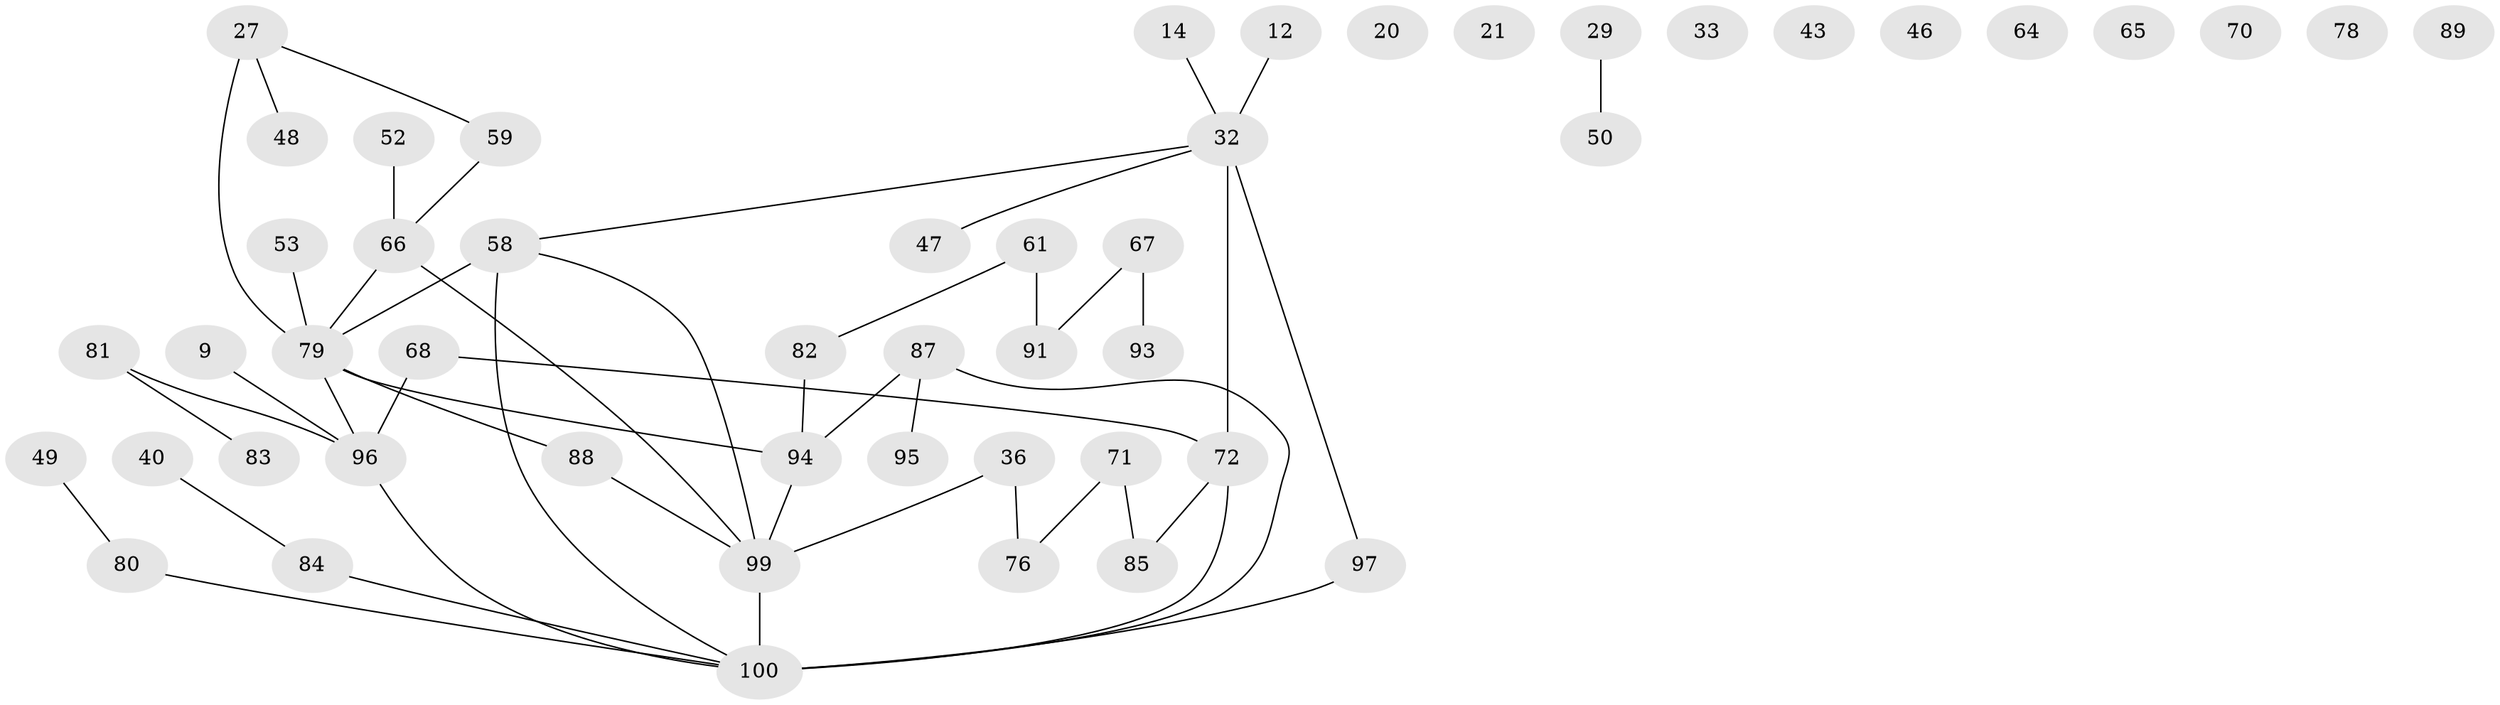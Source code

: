 // original degree distribution, {1: 0.27, 3: 0.21, 4: 0.09, 2: 0.27, 5: 0.04, 0: 0.07, 6: 0.05}
// Generated by graph-tools (version 1.1) at 2025/39/03/09/25 04:39:29]
// undirected, 50 vertices, 49 edges
graph export_dot {
graph [start="1"]
  node [color=gray90,style=filled];
  9;
  12;
  14;
  20 [super="+11"];
  21;
  27 [super="+5"];
  29;
  32 [super="+8+7"];
  33;
  36;
  40;
  43;
  46 [super="+13"];
  47;
  48;
  49;
  50;
  52;
  53;
  58 [super="+37+55"];
  59;
  61;
  64;
  65;
  66 [super="+26"];
  67;
  68 [super="+25+39+62"];
  70;
  71;
  72 [super="+2+23"];
  76;
  78 [super="+3"];
  79 [super="+69+77"];
  80 [super="+28"];
  81;
  82 [super="+1"];
  83;
  84;
  85;
  87 [super="+86"];
  88 [super="+60"];
  89;
  91;
  93 [super="+19"];
  94 [super="+17+18+6"];
  95;
  96 [super="+90+45"];
  97 [super="+15+4+16"];
  99 [super="+31+56+57+75"];
  100 [super="+42+63+98"];
  9 -- 96;
  12 -- 32;
  14 -- 32;
  27 -- 48;
  27 -- 59;
  27 -- 79 [weight=2];
  29 -- 50;
  32 -- 47;
  32 -- 97 [weight=2];
  32 -- 72;
  32 -- 58;
  36 -- 76;
  36 -- 99;
  40 -- 84;
  49 -- 80;
  52 -- 66;
  53 -- 79;
  58 -- 99;
  58 -- 100 [weight=3];
  58 -- 79 [weight=3];
  59 -- 66;
  61 -- 82;
  61 -- 91;
  66 -- 99;
  66 -- 79;
  67 -- 91;
  67 -- 93;
  68 -- 72;
  68 -- 96;
  71 -- 76;
  71 -- 85;
  72 -- 85;
  72 -- 100;
  79 -- 88;
  79 -- 96 [weight=3];
  79 -- 94;
  80 -- 100;
  81 -- 83;
  81 -- 96;
  82 -- 94;
  84 -- 100;
  87 -- 95;
  87 -- 100 [weight=2];
  87 -- 94;
  88 -- 99;
  94 -- 99 [weight=2];
  96 -- 100 [weight=3];
  97 -- 100 [weight=5];
  99 -- 100;
}

